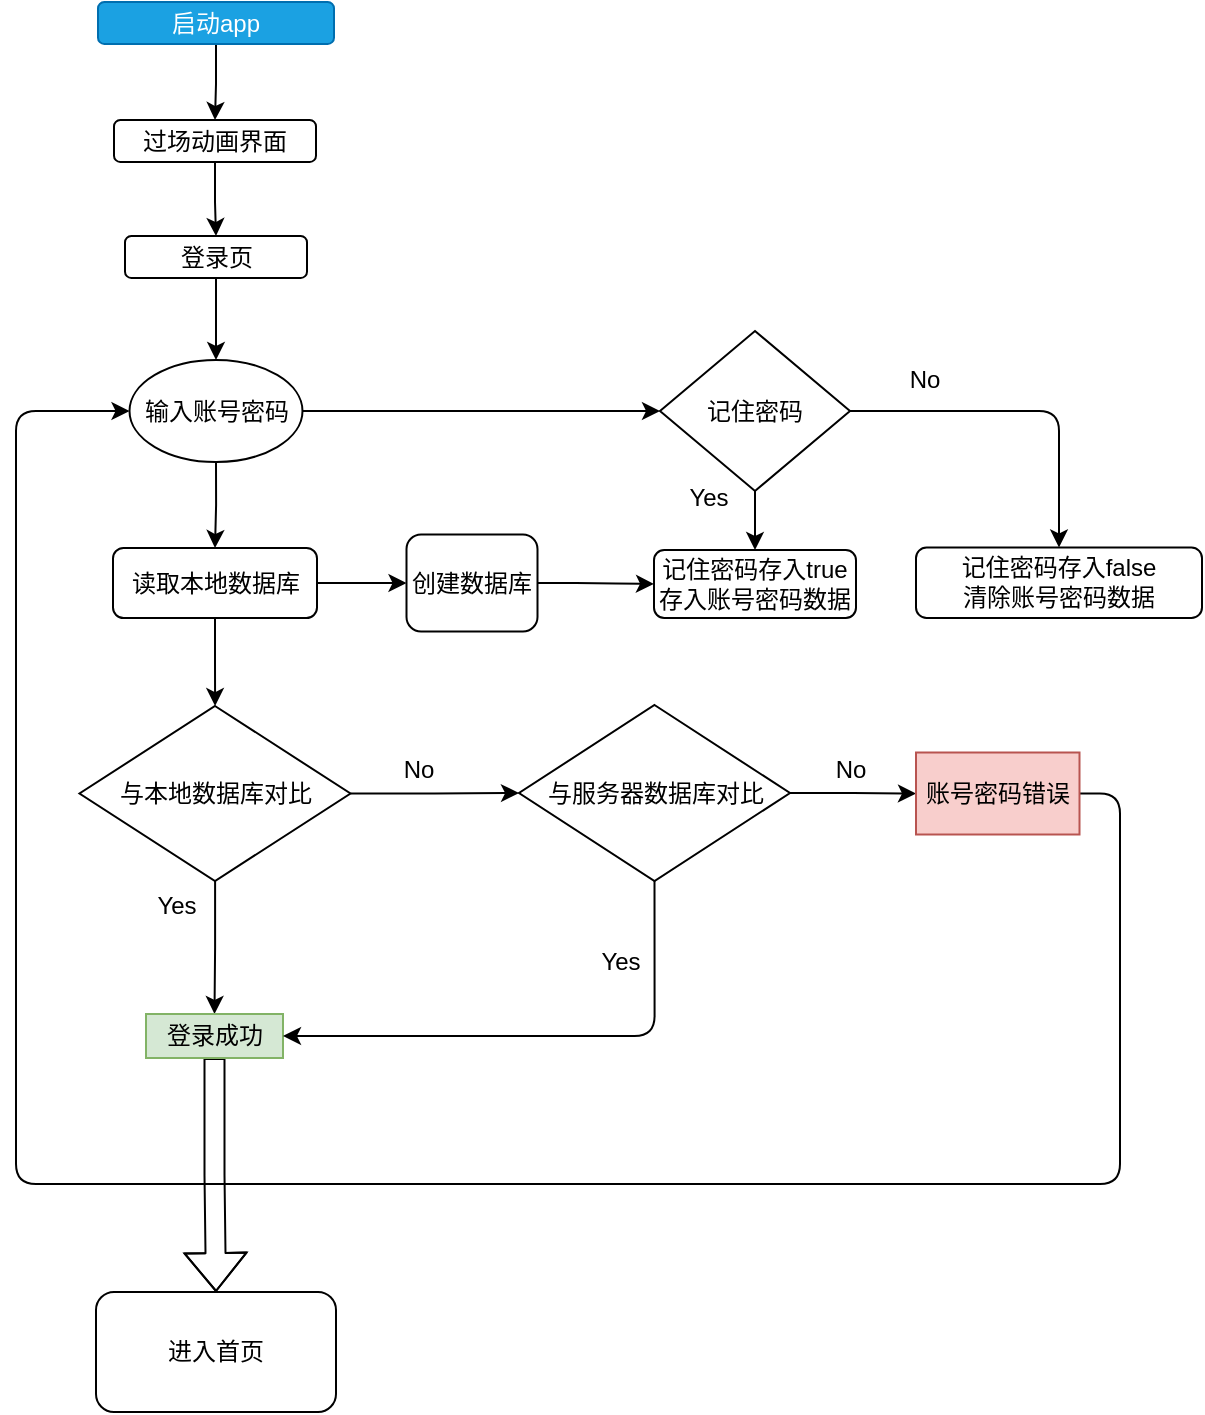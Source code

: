 <mxfile version="20.1.1" type="github" pages="2">
  <diagram id="C5RBs43oDa-KdzZeNtuy" name="Page-1">
    <mxGraphModel dx="1718" dy="962" grid="0" gridSize="10" guides="1" tooltips="1" connect="1" arrows="1" fold="1" page="1" pageScale="1" pageWidth="827" pageHeight="1169" background="none" math="0" shadow="0">
      <root>
        <mxCell id="WIyWlLk6GJQsqaUBKTNV-0" />
        <mxCell id="WIyWlLk6GJQsqaUBKTNV-1" parent="WIyWlLk6GJQsqaUBKTNV-0" />
        <mxCell id="Cp6cBV7R7ZXaGLyId4yz-16" value="" style="edgeStyle=orthogonalEdgeStyle;rounded=0;orthogonalLoop=1;jettySize=auto;html=1;strokeColor=#000000;" parent="WIyWlLk6GJQsqaUBKTNV-1" source="WIyWlLk6GJQsqaUBKTNV-3" target="Cp6cBV7R7ZXaGLyId4yz-15" edge="1">
          <mxGeometry relative="1" as="geometry" />
        </mxCell>
        <mxCell id="WIyWlLk6GJQsqaUBKTNV-3" value="启动app" style="rounded=1;whiteSpace=wrap;html=1;fontSize=12;glass=0;strokeWidth=1;shadow=0;fillColor=#1ba1e2;strokeColor=#006EAF;fontColor=#ffffff;" parent="WIyWlLk6GJQsqaUBKTNV-1" vertex="1">
          <mxGeometry x="161" y="105" width="118" height="21" as="geometry" />
        </mxCell>
        <mxCell id="Cp6cBV7R7ZXaGLyId4yz-18" value="" style="edgeStyle=orthogonalEdgeStyle;rounded=0;orthogonalLoop=1;jettySize=auto;html=1;strokeColor=#000000;" parent="WIyWlLk6GJQsqaUBKTNV-1" source="Cp6cBV7R7ZXaGLyId4yz-15" target="Cp6cBV7R7ZXaGLyId4yz-17" edge="1">
          <mxGeometry relative="1" as="geometry" />
        </mxCell>
        <mxCell id="Cp6cBV7R7ZXaGLyId4yz-15" value="过场动画界面" style="whiteSpace=wrap;html=1;rounded=1;shadow=0;strokeWidth=1;glass=0;" parent="WIyWlLk6GJQsqaUBKTNV-1" vertex="1">
          <mxGeometry x="169" y="164" width="101" height="21" as="geometry" />
        </mxCell>
        <mxCell id="Cp6cBV7R7ZXaGLyId4yz-25" value="" style="edgeStyle=orthogonalEdgeStyle;rounded=0;orthogonalLoop=1;jettySize=auto;html=1;strokeColor=#000000;" parent="WIyWlLk6GJQsqaUBKTNV-1" source="Cp6cBV7R7ZXaGLyId4yz-17" target="Cp6cBV7R7ZXaGLyId4yz-24" edge="1">
          <mxGeometry relative="1" as="geometry" />
        </mxCell>
        <mxCell id="Cp6cBV7R7ZXaGLyId4yz-17" value="登录页" style="whiteSpace=wrap;html=1;rounded=1;shadow=0;strokeWidth=1;glass=0;" parent="WIyWlLk6GJQsqaUBKTNV-1" vertex="1">
          <mxGeometry x="174.5" y="222" width="91" height="21" as="geometry" />
        </mxCell>
        <mxCell id="Cp6cBV7R7ZXaGLyId4yz-29" value="" style="edgeStyle=orthogonalEdgeStyle;rounded=0;orthogonalLoop=1;jettySize=auto;html=1;strokeColor=#000000;" parent="WIyWlLk6GJQsqaUBKTNV-1" source="Cp6cBV7R7ZXaGLyId4yz-24" target="Cp6cBV7R7ZXaGLyId4yz-28" edge="1">
          <mxGeometry relative="1" as="geometry" />
        </mxCell>
        <mxCell id="Cp6cBV7R7ZXaGLyId4yz-51" value="" style="edgeStyle=orthogonalEdgeStyle;curved=0;rounded=1;sketch=0;orthogonalLoop=1;jettySize=auto;html=1;" parent="WIyWlLk6GJQsqaUBKTNV-1" source="Cp6cBV7R7ZXaGLyId4yz-24" target="Cp6cBV7R7ZXaGLyId4yz-50" edge="1">
          <mxGeometry relative="1" as="geometry" />
        </mxCell>
        <mxCell id="Cp6cBV7R7ZXaGLyId4yz-24" value="输入账号密码" style="ellipse;whiteSpace=wrap;html=1;rounded=1;shadow=0;strokeWidth=1;glass=0;" parent="WIyWlLk6GJQsqaUBKTNV-1" vertex="1">
          <mxGeometry x="176.75" y="284" width="86.5" height="51" as="geometry" />
        </mxCell>
        <mxCell id="Cp6cBV7R7ZXaGLyId4yz-31" value="" style="edgeStyle=orthogonalEdgeStyle;rounded=0;orthogonalLoop=1;jettySize=auto;html=1;strokeColor=#000000;" parent="WIyWlLk6GJQsqaUBKTNV-1" source="Cp6cBV7R7ZXaGLyId4yz-28" target="Cp6cBV7R7ZXaGLyId4yz-30" edge="1">
          <mxGeometry relative="1" as="geometry" />
        </mxCell>
        <mxCell id="Cp6cBV7R7ZXaGLyId4yz-49" value="" style="edgeStyle=orthogonalEdgeStyle;curved=0;rounded=1;sketch=0;orthogonalLoop=1;jettySize=auto;html=1;" parent="WIyWlLk6GJQsqaUBKTNV-1" source="Cp6cBV7R7ZXaGLyId4yz-28" target="Cp6cBV7R7ZXaGLyId4yz-48" edge="1">
          <mxGeometry relative="1" as="geometry" />
        </mxCell>
        <mxCell id="Cp6cBV7R7ZXaGLyId4yz-28" value="读取本地数据库" style="whiteSpace=wrap;html=1;rounded=1;shadow=0;strokeWidth=1;glass=0;" parent="WIyWlLk6GJQsqaUBKTNV-1" vertex="1">
          <mxGeometry x="168.5" y="378" width="102" height="35" as="geometry" />
        </mxCell>
        <mxCell id="Cp6cBV7R7ZXaGLyId4yz-34" value="" style="edgeStyle=orthogonalEdgeStyle;rounded=0;orthogonalLoop=1;jettySize=auto;html=1;strokeColor=#000000;" parent="WIyWlLk6GJQsqaUBKTNV-1" source="Cp6cBV7R7ZXaGLyId4yz-30" target="Cp6cBV7R7ZXaGLyId4yz-33" edge="1">
          <mxGeometry relative="1" as="geometry" />
        </mxCell>
        <mxCell id="Cp6cBV7R7ZXaGLyId4yz-39" value="" style="edgeStyle=orthogonalEdgeStyle;rounded=0;orthogonalLoop=1;jettySize=auto;html=1;strokeColor=#000000;" parent="WIyWlLk6GJQsqaUBKTNV-1" source="Cp6cBV7R7ZXaGLyId4yz-30" target="Cp6cBV7R7ZXaGLyId4yz-38" edge="1">
          <mxGeometry relative="1" as="geometry" />
        </mxCell>
        <mxCell id="Cp6cBV7R7ZXaGLyId4yz-30" value="与本地数据库对比" style="rhombus;whiteSpace=wrap;html=1;rounded=0;shadow=0;strokeWidth=1;glass=0;" parent="WIyWlLk6GJQsqaUBKTNV-1" vertex="1">
          <mxGeometry x="151.75" y="457" width="135.5" height="87.5" as="geometry" />
        </mxCell>
        <mxCell id="Cp6cBV7R7ZXaGLyId4yz-71" value="" style="edgeStyle=orthogonalEdgeStyle;rounded=1;sketch=0;orthogonalLoop=1;jettySize=auto;html=1;shape=flexArrow;" parent="WIyWlLk6GJQsqaUBKTNV-1" source="Cp6cBV7R7ZXaGLyId4yz-33" target="Cp6cBV7R7ZXaGLyId4yz-65" edge="1">
          <mxGeometry relative="1" as="geometry" />
        </mxCell>
        <mxCell id="Cp6cBV7R7ZXaGLyId4yz-33" value="登录成功" style="whiteSpace=wrap;html=1;rounded=0;shadow=0;strokeWidth=1;glass=0;fillColor=#d5e8d4;strokeColor=#82b366;" parent="WIyWlLk6GJQsqaUBKTNV-1" vertex="1">
          <mxGeometry x="185" y="611" width="68.5" height="22" as="geometry" />
        </mxCell>
        <mxCell id="Cp6cBV7R7ZXaGLyId4yz-35" value="Yes" style="text;html=1;align=center;verticalAlign=middle;resizable=0;points=[];autosize=1;" parent="WIyWlLk6GJQsqaUBKTNV-1" vertex="1">
          <mxGeometry x="185" y="548" width="30" height="18" as="geometry" />
        </mxCell>
        <mxCell id="Cp6cBV7R7ZXaGLyId4yz-43" style="rounded=1;orthogonalLoop=1;jettySize=auto;html=1;strokeColor=#000000;edgeStyle=orthogonalEdgeStyle;entryX=1;entryY=0.5;entryDx=0;entryDy=0;exitX=0.5;exitY=1;exitDx=0;exitDy=0;" parent="WIyWlLk6GJQsqaUBKTNV-1" source="Cp6cBV7R7ZXaGLyId4yz-38" target="Cp6cBV7R7ZXaGLyId4yz-33" edge="1">
          <mxGeometry relative="1" as="geometry">
            <mxPoint x="257" y="627" as="targetPoint" />
            <Array as="points">
              <mxPoint x="439" y="622" />
            </Array>
          </mxGeometry>
        </mxCell>
        <mxCell id="Cp6cBV7R7ZXaGLyId4yz-46" value="" style="edgeStyle=orthogonalEdgeStyle;rounded=0;orthogonalLoop=1;jettySize=auto;html=1;strokeColor=#000000;" parent="WIyWlLk6GJQsqaUBKTNV-1" source="Cp6cBV7R7ZXaGLyId4yz-38" target="Cp6cBV7R7ZXaGLyId4yz-45" edge="1">
          <mxGeometry relative="1" as="geometry" />
        </mxCell>
        <mxCell id="Cp6cBV7R7ZXaGLyId4yz-38" value="与服务器数据库对比" style="rhombus;whiteSpace=wrap;html=1;rounded=0;shadow=0;strokeWidth=1;glass=0;" parent="WIyWlLk6GJQsqaUBKTNV-1" vertex="1">
          <mxGeometry x="371.5" y="456.5" width="135.5" height="88" as="geometry" />
        </mxCell>
        <mxCell id="Cp6cBV7R7ZXaGLyId4yz-40" value="No" style="text;html=1;align=center;verticalAlign=middle;resizable=0;points=[];autosize=1;" parent="WIyWlLk6GJQsqaUBKTNV-1" vertex="1">
          <mxGeometry x="308" y="480.25" width="25" height="18" as="geometry" />
        </mxCell>
        <mxCell id="Cp6cBV7R7ZXaGLyId4yz-44" value="Yes" style="text;html=1;align=center;verticalAlign=middle;resizable=0;points=[];autosize=1;" parent="WIyWlLk6GJQsqaUBKTNV-1" vertex="1">
          <mxGeometry x="407" y="575.5" width="30" height="18" as="geometry" />
        </mxCell>
        <mxCell id="Cp6cBV7R7ZXaGLyId4yz-61" style="edgeStyle=orthogonalEdgeStyle;rounded=1;sketch=0;orthogonalLoop=1;jettySize=auto;html=1;exitX=1;exitY=0.5;exitDx=0;exitDy=0;entryX=0;entryY=0.5;entryDx=0;entryDy=0;" parent="WIyWlLk6GJQsqaUBKTNV-1" source="Cp6cBV7R7ZXaGLyId4yz-45" target="Cp6cBV7R7ZXaGLyId4yz-24" edge="1">
          <mxGeometry relative="1" as="geometry">
            <mxPoint x="80.833" y="805.833" as="targetPoint" />
            <Array as="points">
              <mxPoint x="672" y="501" />
              <mxPoint x="672" y="696" />
              <mxPoint x="120" y="696" />
              <mxPoint x="120" y="310" />
            </Array>
          </mxGeometry>
        </mxCell>
        <mxCell id="Cp6cBV7R7ZXaGLyId4yz-45" value="账号密码错误" style="whiteSpace=wrap;html=1;rounded=0;shadow=0;strokeWidth=1;glass=0;fillColor=#f8cecc;strokeColor=#b85450;" parent="WIyWlLk6GJQsqaUBKTNV-1" vertex="1">
          <mxGeometry x="570" y="480.25" width="81.75" height="41" as="geometry" />
        </mxCell>
        <mxCell id="Cp6cBV7R7ZXaGLyId4yz-47" value="No" style="text;html=1;align=center;verticalAlign=middle;resizable=0;points=[];autosize=1;" parent="WIyWlLk6GJQsqaUBKTNV-1" vertex="1">
          <mxGeometry x="524" y="480.25" width="25" height="18" as="geometry" />
        </mxCell>
        <mxCell id="Cp6cBV7R7ZXaGLyId4yz-55" value="" style="edgeStyle=orthogonalEdgeStyle;curved=0;rounded=1;sketch=0;orthogonalLoop=1;jettySize=auto;html=1;" parent="WIyWlLk6GJQsqaUBKTNV-1" source="Cp6cBV7R7ZXaGLyId4yz-48" target="Cp6cBV7R7ZXaGLyId4yz-54" edge="1">
          <mxGeometry relative="1" as="geometry" />
        </mxCell>
        <mxCell id="Cp6cBV7R7ZXaGLyId4yz-48" value="创建数据库" style="whiteSpace=wrap;html=1;rounded=1;shadow=0;strokeWidth=1;glass=0;" parent="WIyWlLk6GJQsqaUBKTNV-1" vertex="1">
          <mxGeometry x="315.25" y="371.25" width="65.5" height="48.5" as="geometry" />
        </mxCell>
        <mxCell id="Cp6cBV7R7ZXaGLyId4yz-56" style="edgeStyle=orthogonalEdgeStyle;curved=0;rounded=1;sketch=0;orthogonalLoop=1;jettySize=auto;html=1;exitX=0.5;exitY=1;exitDx=0;exitDy=0;" parent="WIyWlLk6GJQsqaUBKTNV-1" source="Cp6cBV7R7ZXaGLyId4yz-50" target="Cp6cBV7R7ZXaGLyId4yz-54" edge="1">
          <mxGeometry relative="1" as="geometry" />
        </mxCell>
        <mxCell id="Cp6cBV7R7ZXaGLyId4yz-60" style="edgeStyle=orthogonalEdgeStyle;curved=0;rounded=1;sketch=0;orthogonalLoop=1;jettySize=auto;html=1;exitX=1;exitY=0.5;exitDx=0;exitDy=0;" parent="WIyWlLk6GJQsqaUBKTNV-1" source="Cp6cBV7R7ZXaGLyId4yz-50" target="Cp6cBV7R7ZXaGLyId4yz-58" edge="1">
          <mxGeometry relative="1" as="geometry" />
        </mxCell>
        <mxCell id="Cp6cBV7R7ZXaGLyId4yz-50" value="记住密码" style="rhombus;whiteSpace=wrap;html=1;rounded=0;shadow=0;strokeWidth=1;glass=0;" parent="WIyWlLk6GJQsqaUBKTNV-1" vertex="1">
          <mxGeometry x="442" y="269.5" width="95" height="80" as="geometry" />
        </mxCell>
        <mxCell id="Cp6cBV7R7ZXaGLyId4yz-54" value="记住密码存入true&lt;br&gt;存入账号密码数据" style="whiteSpace=wrap;html=1;rounded=1;shadow=0;strokeWidth=1;glass=0;" parent="WIyWlLk6GJQsqaUBKTNV-1" vertex="1">
          <mxGeometry x="439" y="379" width="101" height="34" as="geometry" />
        </mxCell>
        <mxCell id="Cp6cBV7R7ZXaGLyId4yz-57" value="Yes" style="text;html=1;align=center;verticalAlign=middle;resizable=0;points=[];autosize=1;" parent="WIyWlLk6GJQsqaUBKTNV-1" vertex="1">
          <mxGeometry x="451" y="344" width="30" height="18" as="geometry" />
        </mxCell>
        <mxCell id="Cp6cBV7R7ZXaGLyId4yz-58" value="记住密码存入false&lt;br&gt;清除账号密码数据" style="whiteSpace=wrap;html=1;rounded=1;shadow=0;strokeWidth=1;glass=0;" parent="WIyWlLk6GJQsqaUBKTNV-1" vertex="1">
          <mxGeometry x="570" y="377.75" width="143" height="35.25" as="geometry" />
        </mxCell>
        <mxCell id="Cp6cBV7R7ZXaGLyId4yz-62" value="No" style="text;html=1;align=center;verticalAlign=middle;resizable=0;points=[];autosize=1;" parent="WIyWlLk6GJQsqaUBKTNV-1" vertex="1">
          <mxGeometry x="561" y="285" width="25" height="18" as="geometry" />
        </mxCell>
        <mxCell id="Cp6cBV7R7ZXaGLyId4yz-65" value="进入首页" style="whiteSpace=wrap;html=1;rounded=1;shadow=0;strokeWidth=1;glass=0;" parent="WIyWlLk6GJQsqaUBKTNV-1" vertex="1">
          <mxGeometry x="160" y="750" width="120" height="60" as="geometry" />
        </mxCell>
      </root>
    </mxGraphModel>
  </diagram>
  <diagram id="MQuEvHQSDHN2QyMqsAbW" name="第 2 页">
    <mxGraphModel dx="1845" dy="1182" grid="0" gridSize="10" guides="1" tooltips="1" connect="1" arrows="1" fold="1" page="1" pageScale="1" pageWidth="827" pageHeight="1169" math="0" shadow="0">
      <root>
        <mxCell id="miOGaWUz8Xq5UixFLmoC-0" />
        <mxCell id="miOGaWUz8Xq5UixFLmoC-1" parent="miOGaWUz8Xq5UixFLmoC-0" />
        <mxCell id="tSfwrjXkpvefiPXIXyvu-0" value="" style="edgeStyle=orthogonalEdgeStyle;rounded=0;orthogonalLoop=1;jettySize=auto;html=1;strokeColor=#000000;" edge="1" parent="miOGaWUz8Xq5UixFLmoC-1" source="tSfwrjXkpvefiPXIXyvu-1" target="tSfwrjXkpvefiPXIXyvu-3">
          <mxGeometry relative="1" as="geometry" />
        </mxCell>
        <mxCell id="tSfwrjXkpvefiPXIXyvu-1" value="启动app" style="rounded=1;whiteSpace=wrap;html=1;fontSize=12;glass=0;strokeWidth=1;shadow=0;fillColor=#1ba1e2;strokeColor=#006EAF;fontColor=#ffffff;" vertex="1" parent="miOGaWUz8Xq5UixFLmoC-1">
          <mxGeometry x="161" y="105" width="118" height="21" as="geometry" />
        </mxCell>
        <mxCell id="tSfwrjXkpvefiPXIXyvu-2" value="" style="edgeStyle=orthogonalEdgeStyle;rounded=0;orthogonalLoop=1;jettySize=auto;html=1;strokeColor=#000000;" edge="1" parent="miOGaWUz8Xq5UixFLmoC-1" source="tSfwrjXkpvefiPXIXyvu-3" target="tSfwrjXkpvefiPXIXyvu-5">
          <mxGeometry relative="1" as="geometry" />
        </mxCell>
        <mxCell id="tSfwrjXkpvefiPXIXyvu-3" value="过场动画界面" style="whiteSpace=wrap;html=1;rounded=1;shadow=0;strokeWidth=1;glass=0;" vertex="1" parent="miOGaWUz8Xq5UixFLmoC-1">
          <mxGeometry x="169" y="164" width="101" height="21" as="geometry" />
        </mxCell>
        <mxCell id="tSfwrjXkpvefiPXIXyvu-4" value="" style="edgeStyle=orthogonalEdgeStyle;rounded=0;orthogonalLoop=1;jettySize=auto;html=1;strokeColor=#000000;" edge="1" parent="miOGaWUz8Xq5UixFLmoC-1" source="tSfwrjXkpvefiPXIXyvu-5" target="tSfwrjXkpvefiPXIXyvu-8">
          <mxGeometry relative="1" as="geometry" />
        </mxCell>
        <mxCell id="tSfwrjXkpvefiPXIXyvu-5" value="登录页" style="whiteSpace=wrap;html=1;rounded=1;shadow=0;strokeWidth=1;glass=0;" vertex="1" parent="miOGaWUz8Xq5UixFLmoC-1">
          <mxGeometry x="174.5" y="222" width="91" height="21" as="geometry" />
        </mxCell>
        <mxCell id="tSfwrjXkpvefiPXIXyvu-6" value="" style="edgeStyle=orthogonalEdgeStyle;rounded=0;orthogonalLoop=1;jettySize=auto;html=1;strokeColor=#000000;" edge="1" parent="miOGaWUz8Xq5UixFLmoC-1" source="tSfwrjXkpvefiPXIXyvu-8" target="tSfwrjXkpvefiPXIXyvu-11">
          <mxGeometry relative="1" as="geometry" />
        </mxCell>
        <mxCell id="tSfwrjXkpvefiPXIXyvu-7" value="" style="edgeStyle=orthogonalEdgeStyle;curved=0;rounded=1;sketch=0;orthogonalLoop=1;jettySize=auto;html=1;" edge="1" parent="miOGaWUz8Xq5UixFLmoC-1" source="tSfwrjXkpvefiPXIXyvu-8" target="tSfwrjXkpvefiPXIXyvu-30">
          <mxGeometry relative="1" as="geometry" />
        </mxCell>
        <mxCell id="tSfwrjXkpvefiPXIXyvu-8" value="输入账号密码" style="ellipse;whiteSpace=wrap;html=1;rounded=1;shadow=0;strokeWidth=1;glass=0;" vertex="1" parent="miOGaWUz8Xq5UixFLmoC-1">
          <mxGeometry x="176.75" y="284" width="86.5" height="51" as="geometry" />
        </mxCell>
        <mxCell id="tSfwrjXkpvefiPXIXyvu-9" value="" style="edgeStyle=orthogonalEdgeStyle;rounded=0;orthogonalLoop=1;jettySize=auto;html=1;strokeColor=#000000;" edge="1" parent="miOGaWUz8Xq5UixFLmoC-1" source="tSfwrjXkpvefiPXIXyvu-11" target="tSfwrjXkpvefiPXIXyvu-14">
          <mxGeometry relative="1" as="geometry" />
        </mxCell>
        <mxCell id="tSfwrjXkpvefiPXIXyvu-10" value="" style="edgeStyle=orthogonalEdgeStyle;curved=0;rounded=1;sketch=0;orthogonalLoop=1;jettySize=auto;html=1;" edge="1" parent="miOGaWUz8Xq5UixFLmoC-1" source="tSfwrjXkpvefiPXIXyvu-11" target="tSfwrjXkpvefiPXIXyvu-27">
          <mxGeometry relative="1" as="geometry" />
        </mxCell>
        <mxCell id="tSfwrjXkpvefiPXIXyvu-11" value="读取本地数据库" style="whiteSpace=wrap;html=1;rounded=1;shadow=0;strokeWidth=1;glass=0;" vertex="1" parent="miOGaWUz8Xq5UixFLmoC-1">
          <mxGeometry x="168.5" y="378" width="102" height="35" as="geometry" />
        </mxCell>
        <mxCell id="tSfwrjXkpvefiPXIXyvu-12" value="" style="edgeStyle=orthogonalEdgeStyle;rounded=0;orthogonalLoop=1;jettySize=auto;html=1;strokeColor=#000000;" edge="1" parent="miOGaWUz8Xq5UixFLmoC-1" source="tSfwrjXkpvefiPXIXyvu-14" target="tSfwrjXkpvefiPXIXyvu-16">
          <mxGeometry relative="1" as="geometry" />
        </mxCell>
        <mxCell id="tSfwrjXkpvefiPXIXyvu-13" value="" style="edgeStyle=orthogonalEdgeStyle;rounded=0;orthogonalLoop=1;jettySize=auto;html=1;strokeColor=#000000;" edge="1" parent="miOGaWUz8Xq5UixFLmoC-1" source="tSfwrjXkpvefiPXIXyvu-14" target="tSfwrjXkpvefiPXIXyvu-20">
          <mxGeometry relative="1" as="geometry" />
        </mxCell>
        <mxCell id="tSfwrjXkpvefiPXIXyvu-14" value="与本地数据库对比" style="rhombus;whiteSpace=wrap;html=1;rounded=0;shadow=0;strokeWidth=1;glass=0;" vertex="1" parent="miOGaWUz8Xq5UixFLmoC-1">
          <mxGeometry x="151.75" y="457" width="135.5" height="87.5" as="geometry" />
        </mxCell>
        <mxCell id="tSfwrjXkpvefiPXIXyvu-15" value="" style="edgeStyle=orthogonalEdgeStyle;rounded=1;sketch=0;orthogonalLoop=1;jettySize=auto;html=1;shape=flexArrow;" edge="1" parent="miOGaWUz8Xq5UixFLmoC-1" source="tSfwrjXkpvefiPXIXyvu-16" target="tSfwrjXkpvefiPXIXyvu-35">
          <mxGeometry relative="1" as="geometry" />
        </mxCell>
        <mxCell id="tSfwrjXkpvefiPXIXyvu-16" value="登录成功" style="whiteSpace=wrap;html=1;rounded=0;shadow=0;strokeWidth=1;glass=0;fillColor=#d5e8d4;strokeColor=#82b366;" vertex="1" parent="miOGaWUz8Xq5UixFLmoC-1">
          <mxGeometry x="185" y="611" width="68.5" height="22" as="geometry" />
        </mxCell>
        <mxCell id="tSfwrjXkpvefiPXIXyvu-17" value="Yes" style="text;html=1;align=center;verticalAlign=middle;resizable=0;points=[];autosize=1;" vertex="1" parent="miOGaWUz8Xq5UixFLmoC-1">
          <mxGeometry x="185" y="548" width="30" height="18" as="geometry" />
        </mxCell>
        <mxCell id="tSfwrjXkpvefiPXIXyvu-18" style="rounded=1;orthogonalLoop=1;jettySize=auto;html=1;strokeColor=#000000;edgeStyle=orthogonalEdgeStyle;entryX=1;entryY=0.5;entryDx=0;entryDy=0;exitX=0.5;exitY=1;exitDx=0;exitDy=0;" edge="1" parent="miOGaWUz8Xq5UixFLmoC-1" source="tSfwrjXkpvefiPXIXyvu-20" target="tSfwrjXkpvefiPXIXyvu-16">
          <mxGeometry relative="1" as="geometry">
            <mxPoint x="257" y="627" as="targetPoint" />
            <Array as="points">
              <mxPoint x="439" y="622" />
            </Array>
          </mxGeometry>
        </mxCell>
        <mxCell id="tSfwrjXkpvefiPXIXyvu-19" value="" style="edgeStyle=orthogonalEdgeStyle;rounded=0;orthogonalLoop=1;jettySize=auto;html=1;strokeColor=#000000;" edge="1" parent="miOGaWUz8Xq5UixFLmoC-1" source="tSfwrjXkpvefiPXIXyvu-20" target="tSfwrjXkpvefiPXIXyvu-24">
          <mxGeometry relative="1" as="geometry" />
        </mxCell>
        <mxCell id="tSfwrjXkpvefiPXIXyvu-20" value="与服务器数据库对比" style="rhombus;whiteSpace=wrap;html=1;rounded=0;shadow=0;strokeWidth=1;glass=0;" vertex="1" parent="miOGaWUz8Xq5UixFLmoC-1">
          <mxGeometry x="371.5" y="456.5" width="135.5" height="88" as="geometry" />
        </mxCell>
        <mxCell id="tSfwrjXkpvefiPXIXyvu-21" value="No" style="text;html=1;align=center;verticalAlign=middle;resizable=0;points=[];autosize=1;" vertex="1" parent="miOGaWUz8Xq5UixFLmoC-1">
          <mxGeometry x="308" y="480.25" width="25" height="18" as="geometry" />
        </mxCell>
        <mxCell id="tSfwrjXkpvefiPXIXyvu-22" value="Yes" style="text;html=1;align=center;verticalAlign=middle;resizable=0;points=[];autosize=1;" vertex="1" parent="miOGaWUz8Xq5UixFLmoC-1">
          <mxGeometry x="407" y="575.5" width="30" height="18" as="geometry" />
        </mxCell>
        <mxCell id="tSfwrjXkpvefiPXIXyvu-23" style="edgeStyle=orthogonalEdgeStyle;rounded=1;sketch=0;orthogonalLoop=1;jettySize=auto;html=1;exitX=1;exitY=0.5;exitDx=0;exitDy=0;entryX=0;entryY=0.5;entryDx=0;entryDy=0;" edge="1" parent="miOGaWUz8Xq5UixFLmoC-1" source="tSfwrjXkpvefiPXIXyvu-24" target="tSfwrjXkpvefiPXIXyvu-8">
          <mxGeometry relative="1" as="geometry">
            <mxPoint x="80.833" y="805.833" as="targetPoint" />
            <Array as="points">
              <mxPoint x="672" y="501" />
              <mxPoint x="672" y="696" />
              <mxPoint x="120" y="696" />
              <mxPoint x="120" y="310" />
            </Array>
          </mxGeometry>
        </mxCell>
        <mxCell id="tSfwrjXkpvefiPXIXyvu-24" value="账号密码错误" style="whiteSpace=wrap;html=1;rounded=0;shadow=0;strokeWidth=1;glass=0;fillColor=#f8cecc;strokeColor=#b85450;" vertex="1" parent="miOGaWUz8Xq5UixFLmoC-1">
          <mxGeometry x="570" y="480.25" width="81.75" height="41" as="geometry" />
        </mxCell>
        <mxCell id="tSfwrjXkpvefiPXIXyvu-25" value="No" style="text;html=1;align=center;verticalAlign=middle;resizable=0;points=[];autosize=1;" vertex="1" parent="miOGaWUz8Xq5UixFLmoC-1">
          <mxGeometry x="524" y="480.25" width="25" height="18" as="geometry" />
        </mxCell>
        <mxCell id="tSfwrjXkpvefiPXIXyvu-26" value="" style="edgeStyle=orthogonalEdgeStyle;curved=0;rounded=1;sketch=0;orthogonalLoop=1;jettySize=auto;html=1;" edge="1" parent="miOGaWUz8Xq5UixFLmoC-1" source="tSfwrjXkpvefiPXIXyvu-27" target="tSfwrjXkpvefiPXIXyvu-31">
          <mxGeometry relative="1" as="geometry" />
        </mxCell>
        <mxCell id="tSfwrjXkpvefiPXIXyvu-27" value="创建数据库" style="whiteSpace=wrap;html=1;rounded=1;shadow=0;strokeWidth=1;glass=0;" vertex="1" parent="miOGaWUz8Xq5UixFLmoC-1">
          <mxGeometry x="315.25" y="371.25" width="65.5" height="48.5" as="geometry" />
        </mxCell>
        <mxCell id="tSfwrjXkpvefiPXIXyvu-28" style="edgeStyle=orthogonalEdgeStyle;curved=0;rounded=1;sketch=0;orthogonalLoop=1;jettySize=auto;html=1;exitX=0.5;exitY=1;exitDx=0;exitDy=0;" edge="1" parent="miOGaWUz8Xq5UixFLmoC-1" source="tSfwrjXkpvefiPXIXyvu-30" target="tSfwrjXkpvefiPXIXyvu-31">
          <mxGeometry relative="1" as="geometry" />
        </mxCell>
        <mxCell id="tSfwrjXkpvefiPXIXyvu-29" style="edgeStyle=orthogonalEdgeStyle;curved=0;rounded=1;sketch=0;orthogonalLoop=1;jettySize=auto;html=1;exitX=1;exitY=0.5;exitDx=0;exitDy=0;" edge="1" parent="miOGaWUz8Xq5UixFLmoC-1" source="tSfwrjXkpvefiPXIXyvu-30" target="tSfwrjXkpvefiPXIXyvu-33">
          <mxGeometry relative="1" as="geometry" />
        </mxCell>
        <mxCell id="tSfwrjXkpvefiPXIXyvu-30" value="记住密码" style="rhombus;whiteSpace=wrap;html=1;rounded=0;shadow=0;strokeWidth=1;glass=0;" vertex="1" parent="miOGaWUz8Xq5UixFLmoC-1">
          <mxGeometry x="442" y="269.5" width="95" height="80" as="geometry" />
        </mxCell>
        <mxCell id="tSfwrjXkpvefiPXIXyvu-31" value="存数据" style="whiteSpace=wrap;html=1;rounded=1;shadow=0;strokeWidth=1;glass=0;" vertex="1" parent="miOGaWUz8Xq5UixFLmoC-1">
          <mxGeometry x="449.75" y="383.25" width="79.5" height="24.5" as="geometry" />
        </mxCell>
        <mxCell id="tSfwrjXkpvefiPXIXyvu-32" value="Yes" style="text;html=1;align=center;verticalAlign=middle;resizable=0;points=[];autosize=1;" vertex="1" parent="miOGaWUz8Xq5UixFLmoC-1">
          <mxGeometry x="451" y="344" width="30" height="18" as="geometry" />
        </mxCell>
        <mxCell id="tSfwrjXkpvefiPXIXyvu-33" value="清空数据" style="whiteSpace=wrap;html=1;rounded=1;shadow=0;strokeWidth=1;glass=0;" vertex="1" parent="miOGaWUz8Xq5UixFLmoC-1">
          <mxGeometry x="570" y="383.75" width="78" height="23.5" as="geometry" />
        </mxCell>
        <mxCell id="tSfwrjXkpvefiPXIXyvu-34" value="No" style="text;html=1;align=center;verticalAlign=middle;resizable=0;points=[];autosize=1;" vertex="1" parent="miOGaWUz8Xq5UixFLmoC-1">
          <mxGeometry x="561" y="285" width="25" height="18" as="geometry" />
        </mxCell>
        <mxCell id="tSfwrjXkpvefiPXIXyvu-35" value="" style="whiteSpace=wrap;html=1;rounded=1;shadow=0;strokeWidth=1;glass=0;" vertex="1" parent="miOGaWUz8Xq5UixFLmoC-1">
          <mxGeometry x="160" y="750" width="120" height="60" as="geometry" />
        </mxCell>
      </root>
    </mxGraphModel>
  </diagram>
</mxfile>
